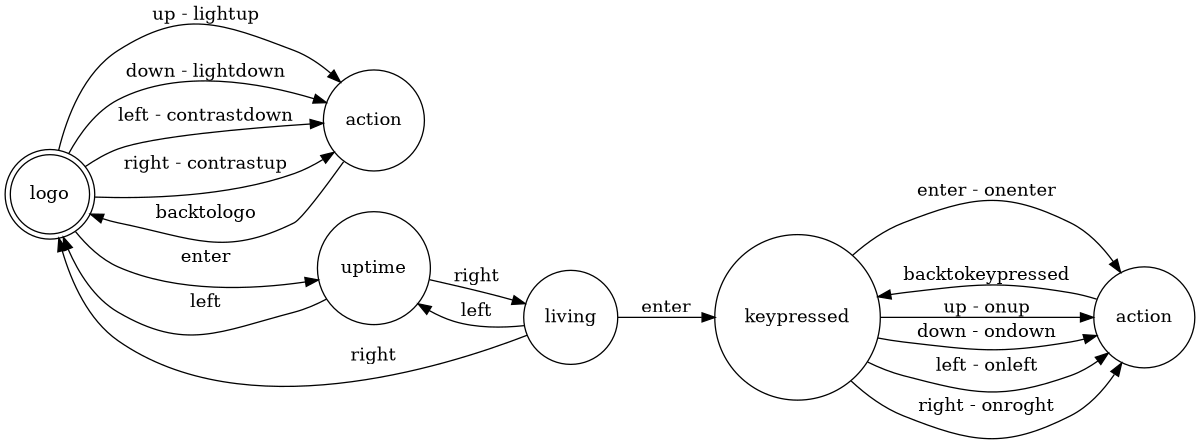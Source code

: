digraph finite_state_machine {
	rankdir=LR;
	size="8,5"
	node [shape = doublecircle]; logo;
	node [shape = circle, label="action"]; action1;
	node [shape = circle, label="action"]; action2;
	node [shape = circle, label="uptime"] uptime;
	node [shape = circle, label="living"] living;
	node [shape = circle, label="keypressed"] keypressed;
	
        logo -> action1 [ label = "up - lightup"]
	logo -> action1 [ label = "down - lightdown"]
	logo -> action1 [ label = "left - contrastdown"]
	logo -> action1 [ label = "right - contrastup"]
	logo -> uptime [ label = "enter"]
        action1 -> logo [ label = "backtologo" ]
   
        uptime -> logo [ label = "left" ]
        uptime -> living [ label = "right" ]
    
        living -> uptime [ label = "left" ]
        living -> logo   [ label = "right" ]
        living -> keypressed [label = "enter" ]
  
        keypressed -> action2 [ label = "up - onup" ]
        keypressed -> action2 [ label = "down - ondown" ]
        keypressed -> action2 [ label = "left - onleft" ]
        keypressed -> action2 [ label = "right - onroght" ]
        keypressed -> action2 [ label = "enter - onenter" ]
        action2 -> keypressed [ label = "backtokeypressed" ]
}
